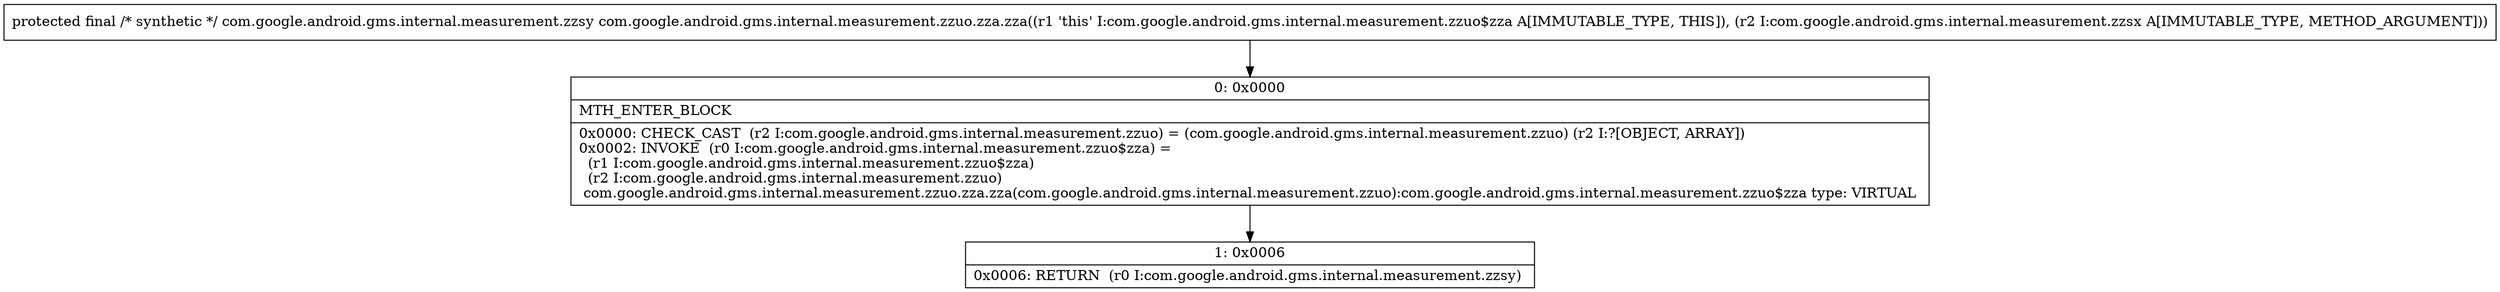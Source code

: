 digraph "CFG forcom.google.android.gms.internal.measurement.zzuo.zza.zza(Lcom\/google\/android\/gms\/internal\/measurement\/zzsx;)Lcom\/google\/android\/gms\/internal\/measurement\/zzsy;" {
Node_0 [shape=record,label="{0\:\ 0x0000|MTH_ENTER_BLOCK\l|0x0000: CHECK_CAST  (r2 I:com.google.android.gms.internal.measurement.zzuo) = (com.google.android.gms.internal.measurement.zzuo) (r2 I:?[OBJECT, ARRAY]) \l0x0002: INVOKE  (r0 I:com.google.android.gms.internal.measurement.zzuo$zza) = \l  (r1 I:com.google.android.gms.internal.measurement.zzuo$zza)\l  (r2 I:com.google.android.gms.internal.measurement.zzuo)\l com.google.android.gms.internal.measurement.zzuo.zza.zza(com.google.android.gms.internal.measurement.zzuo):com.google.android.gms.internal.measurement.zzuo$zza type: VIRTUAL \l}"];
Node_1 [shape=record,label="{1\:\ 0x0006|0x0006: RETURN  (r0 I:com.google.android.gms.internal.measurement.zzsy) \l}"];
MethodNode[shape=record,label="{protected final \/* synthetic *\/ com.google.android.gms.internal.measurement.zzsy com.google.android.gms.internal.measurement.zzuo.zza.zza((r1 'this' I:com.google.android.gms.internal.measurement.zzuo$zza A[IMMUTABLE_TYPE, THIS]), (r2 I:com.google.android.gms.internal.measurement.zzsx A[IMMUTABLE_TYPE, METHOD_ARGUMENT])) }"];
MethodNode -> Node_0;
Node_0 -> Node_1;
}

